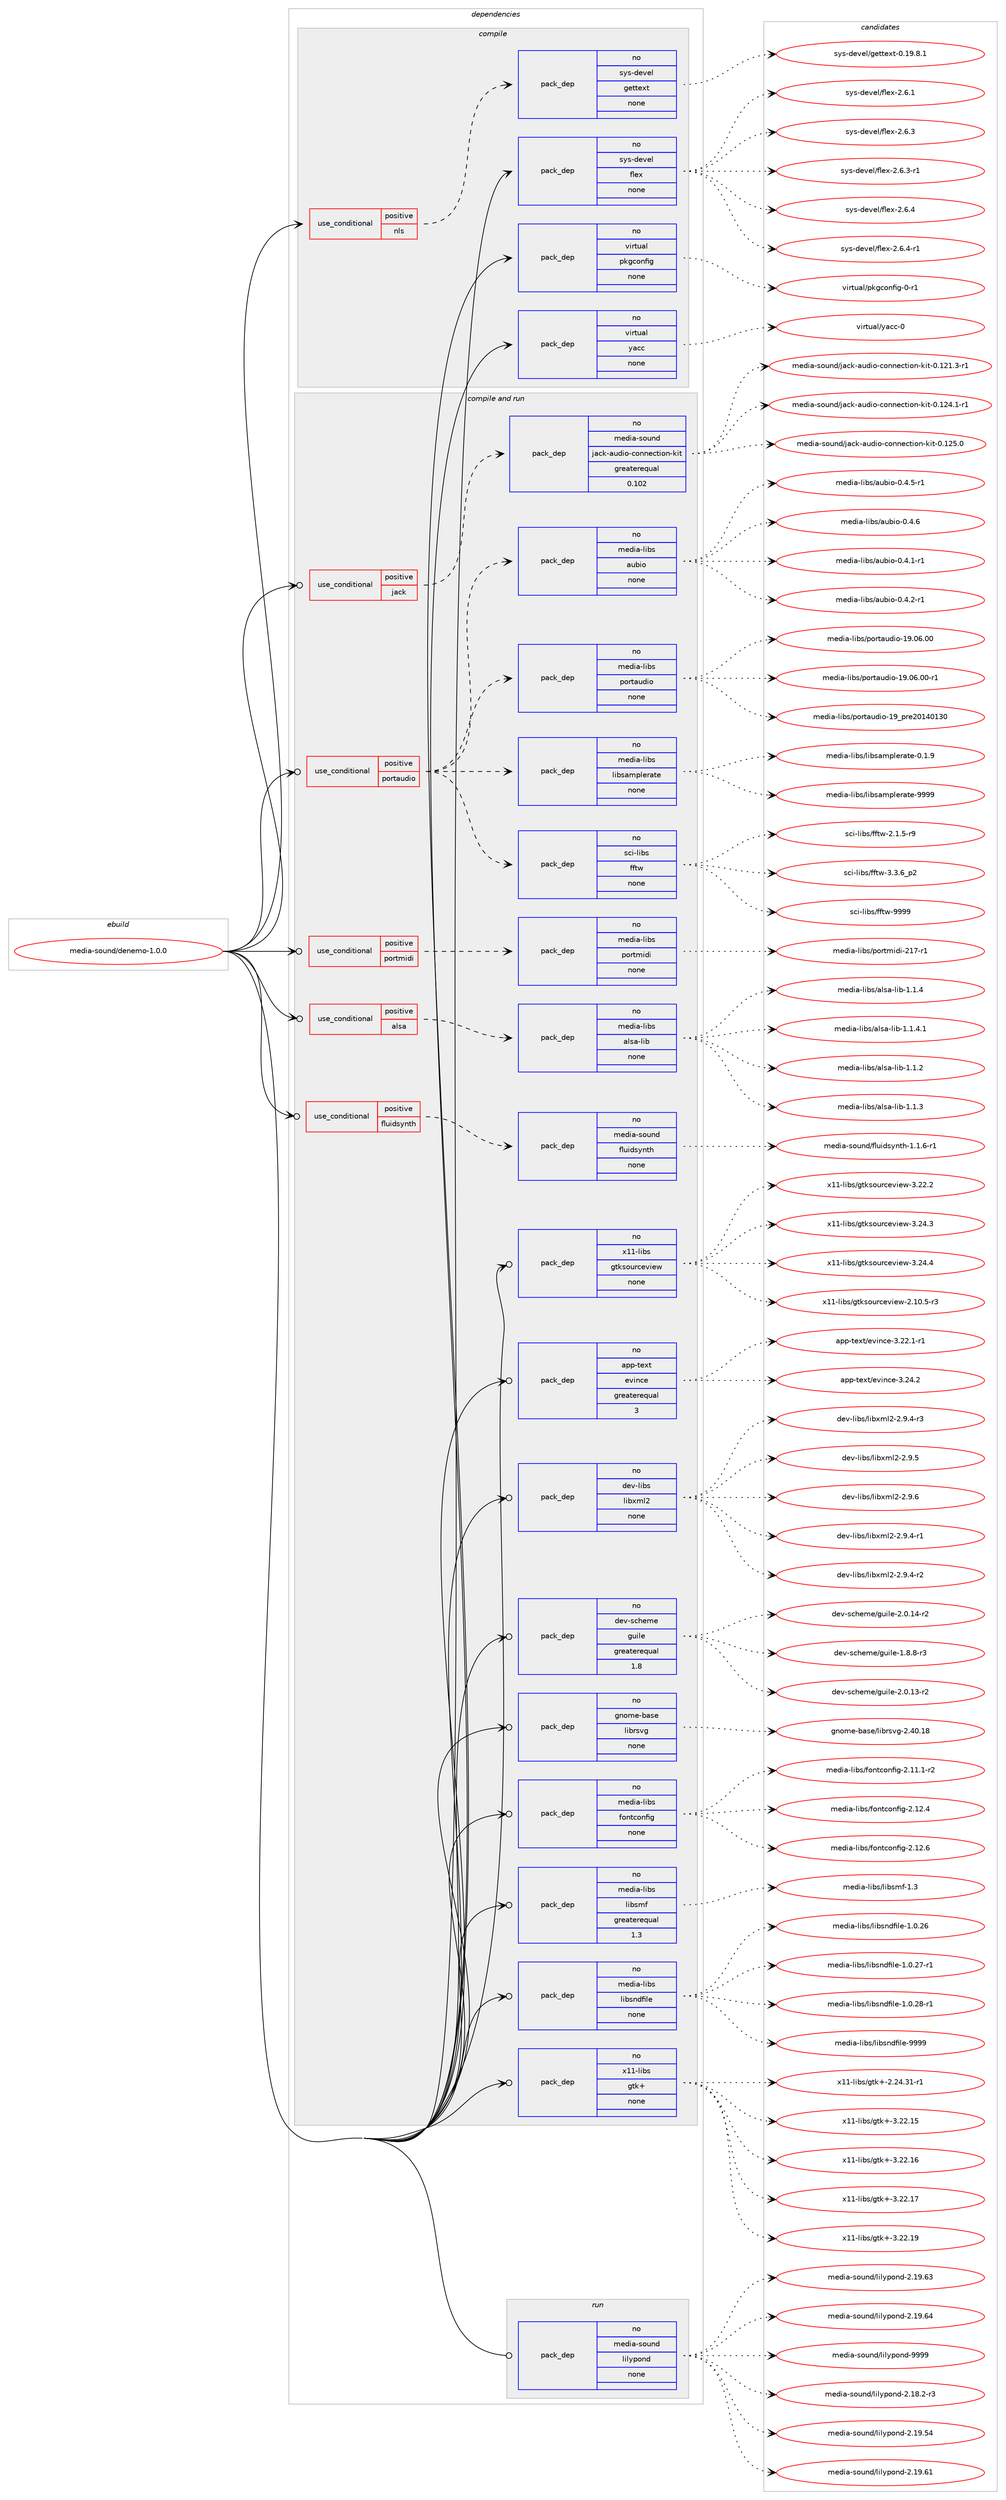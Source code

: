 digraph prolog {

# *************
# Graph options
# *************

newrank=true;
concentrate=true;
compound=true;
graph [rankdir=LR,fontname=Helvetica,fontsize=10,ranksep=1.5];#, ranksep=2.5, nodesep=0.2];
edge  [arrowhead=vee];
node  [fontname=Helvetica,fontsize=10];

# **********
# The ebuild
# **********

subgraph cluster_leftcol {
color=gray;
rank=same;
label=<<i>ebuild</i>>;
id [label="media-sound/denemo-1.0.0", color=red, width=4, href="../media-sound/denemo-1.0.0.svg"];
}

# ****************
# The dependencies
# ****************

subgraph cluster_midcol {
color=gray;
label=<<i>dependencies</i>>;
subgraph cluster_compile {
fillcolor="#eeeeee";
style=filled;
label=<<i>compile</i>>;
subgraph cond93240 {
dependency380163 [label=<<TABLE BORDER="0" CELLBORDER="1" CELLSPACING="0" CELLPADDING="4"><TR><TD ROWSPAN="3" CELLPADDING="10">use_conditional</TD></TR><TR><TD>positive</TD></TR><TR><TD>nls</TD></TR></TABLE>>, shape=none, color=red];
subgraph pack280820 {
dependency380164 [label=<<TABLE BORDER="0" CELLBORDER="1" CELLSPACING="0" CELLPADDING="4" WIDTH="220"><TR><TD ROWSPAN="6" CELLPADDING="30">pack_dep</TD></TR><TR><TD WIDTH="110">no</TD></TR><TR><TD>sys-devel</TD></TR><TR><TD>gettext</TD></TR><TR><TD>none</TD></TR><TR><TD></TD></TR></TABLE>>, shape=none, color=blue];
}
dependency380163:e -> dependency380164:w [weight=20,style="dashed",arrowhead="vee"];
}
id:e -> dependency380163:w [weight=20,style="solid",arrowhead="vee"];
subgraph pack280821 {
dependency380165 [label=<<TABLE BORDER="0" CELLBORDER="1" CELLSPACING="0" CELLPADDING="4" WIDTH="220"><TR><TD ROWSPAN="6" CELLPADDING="30">pack_dep</TD></TR><TR><TD WIDTH="110">no</TD></TR><TR><TD>sys-devel</TD></TR><TR><TD>flex</TD></TR><TR><TD>none</TD></TR><TR><TD></TD></TR></TABLE>>, shape=none, color=blue];
}
id:e -> dependency380165:w [weight=20,style="solid",arrowhead="vee"];
subgraph pack280822 {
dependency380166 [label=<<TABLE BORDER="0" CELLBORDER="1" CELLSPACING="0" CELLPADDING="4" WIDTH="220"><TR><TD ROWSPAN="6" CELLPADDING="30">pack_dep</TD></TR><TR><TD WIDTH="110">no</TD></TR><TR><TD>virtual</TD></TR><TR><TD>pkgconfig</TD></TR><TR><TD>none</TD></TR><TR><TD></TD></TR></TABLE>>, shape=none, color=blue];
}
id:e -> dependency380166:w [weight=20,style="solid",arrowhead="vee"];
subgraph pack280823 {
dependency380167 [label=<<TABLE BORDER="0" CELLBORDER="1" CELLSPACING="0" CELLPADDING="4" WIDTH="220"><TR><TD ROWSPAN="6" CELLPADDING="30">pack_dep</TD></TR><TR><TD WIDTH="110">no</TD></TR><TR><TD>virtual</TD></TR><TR><TD>yacc</TD></TR><TR><TD>none</TD></TR><TR><TD></TD></TR></TABLE>>, shape=none, color=blue];
}
id:e -> dependency380167:w [weight=20,style="solid",arrowhead="vee"];
}
subgraph cluster_compileandrun {
fillcolor="#eeeeee";
style=filled;
label=<<i>compile and run</i>>;
subgraph cond93241 {
dependency380168 [label=<<TABLE BORDER="0" CELLBORDER="1" CELLSPACING="0" CELLPADDING="4"><TR><TD ROWSPAN="3" CELLPADDING="10">use_conditional</TD></TR><TR><TD>positive</TD></TR><TR><TD>alsa</TD></TR></TABLE>>, shape=none, color=red];
subgraph pack280824 {
dependency380169 [label=<<TABLE BORDER="0" CELLBORDER="1" CELLSPACING="0" CELLPADDING="4" WIDTH="220"><TR><TD ROWSPAN="6" CELLPADDING="30">pack_dep</TD></TR><TR><TD WIDTH="110">no</TD></TR><TR><TD>media-libs</TD></TR><TR><TD>alsa-lib</TD></TR><TR><TD>none</TD></TR><TR><TD></TD></TR></TABLE>>, shape=none, color=blue];
}
dependency380168:e -> dependency380169:w [weight=20,style="dashed",arrowhead="vee"];
}
id:e -> dependency380168:w [weight=20,style="solid",arrowhead="odotvee"];
subgraph cond93242 {
dependency380170 [label=<<TABLE BORDER="0" CELLBORDER="1" CELLSPACING="0" CELLPADDING="4"><TR><TD ROWSPAN="3" CELLPADDING="10">use_conditional</TD></TR><TR><TD>positive</TD></TR><TR><TD>fluidsynth</TD></TR></TABLE>>, shape=none, color=red];
subgraph pack280825 {
dependency380171 [label=<<TABLE BORDER="0" CELLBORDER="1" CELLSPACING="0" CELLPADDING="4" WIDTH="220"><TR><TD ROWSPAN="6" CELLPADDING="30">pack_dep</TD></TR><TR><TD WIDTH="110">no</TD></TR><TR><TD>media-sound</TD></TR><TR><TD>fluidsynth</TD></TR><TR><TD>none</TD></TR><TR><TD></TD></TR></TABLE>>, shape=none, color=blue];
}
dependency380170:e -> dependency380171:w [weight=20,style="dashed",arrowhead="vee"];
}
id:e -> dependency380170:w [weight=20,style="solid",arrowhead="odotvee"];
subgraph cond93243 {
dependency380172 [label=<<TABLE BORDER="0" CELLBORDER="1" CELLSPACING="0" CELLPADDING="4"><TR><TD ROWSPAN="3" CELLPADDING="10">use_conditional</TD></TR><TR><TD>positive</TD></TR><TR><TD>jack</TD></TR></TABLE>>, shape=none, color=red];
subgraph pack280826 {
dependency380173 [label=<<TABLE BORDER="0" CELLBORDER="1" CELLSPACING="0" CELLPADDING="4" WIDTH="220"><TR><TD ROWSPAN="6" CELLPADDING="30">pack_dep</TD></TR><TR><TD WIDTH="110">no</TD></TR><TR><TD>media-sound</TD></TR><TR><TD>jack-audio-connection-kit</TD></TR><TR><TD>greaterequal</TD></TR><TR><TD>0.102</TD></TR></TABLE>>, shape=none, color=blue];
}
dependency380172:e -> dependency380173:w [weight=20,style="dashed",arrowhead="vee"];
}
id:e -> dependency380172:w [weight=20,style="solid",arrowhead="odotvee"];
subgraph cond93244 {
dependency380174 [label=<<TABLE BORDER="0" CELLBORDER="1" CELLSPACING="0" CELLPADDING="4"><TR><TD ROWSPAN="3" CELLPADDING="10">use_conditional</TD></TR><TR><TD>positive</TD></TR><TR><TD>portaudio</TD></TR></TABLE>>, shape=none, color=red];
subgraph pack280827 {
dependency380175 [label=<<TABLE BORDER="0" CELLBORDER="1" CELLSPACING="0" CELLPADDING="4" WIDTH="220"><TR><TD ROWSPAN="6" CELLPADDING="30">pack_dep</TD></TR><TR><TD WIDTH="110">no</TD></TR><TR><TD>media-libs</TD></TR><TR><TD>portaudio</TD></TR><TR><TD>none</TD></TR><TR><TD></TD></TR></TABLE>>, shape=none, color=blue];
}
dependency380174:e -> dependency380175:w [weight=20,style="dashed",arrowhead="vee"];
subgraph pack280828 {
dependency380176 [label=<<TABLE BORDER="0" CELLBORDER="1" CELLSPACING="0" CELLPADDING="4" WIDTH="220"><TR><TD ROWSPAN="6" CELLPADDING="30">pack_dep</TD></TR><TR><TD WIDTH="110">no</TD></TR><TR><TD>media-libs</TD></TR><TR><TD>aubio</TD></TR><TR><TD>none</TD></TR><TR><TD></TD></TR></TABLE>>, shape=none, color=blue];
}
dependency380174:e -> dependency380176:w [weight=20,style="dashed",arrowhead="vee"];
subgraph pack280829 {
dependency380177 [label=<<TABLE BORDER="0" CELLBORDER="1" CELLSPACING="0" CELLPADDING="4" WIDTH="220"><TR><TD ROWSPAN="6" CELLPADDING="30">pack_dep</TD></TR><TR><TD WIDTH="110">no</TD></TR><TR><TD>sci-libs</TD></TR><TR><TD>fftw</TD></TR><TR><TD>none</TD></TR><TR><TD></TD></TR></TABLE>>, shape=none, color=blue];
}
dependency380174:e -> dependency380177:w [weight=20,style="dashed",arrowhead="vee"];
subgraph pack280830 {
dependency380178 [label=<<TABLE BORDER="0" CELLBORDER="1" CELLSPACING="0" CELLPADDING="4" WIDTH="220"><TR><TD ROWSPAN="6" CELLPADDING="30">pack_dep</TD></TR><TR><TD WIDTH="110">no</TD></TR><TR><TD>media-libs</TD></TR><TR><TD>libsamplerate</TD></TR><TR><TD>none</TD></TR><TR><TD></TD></TR></TABLE>>, shape=none, color=blue];
}
dependency380174:e -> dependency380178:w [weight=20,style="dashed",arrowhead="vee"];
}
id:e -> dependency380174:w [weight=20,style="solid",arrowhead="odotvee"];
subgraph cond93245 {
dependency380179 [label=<<TABLE BORDER="0" CELLBORDER="1" CELLSPACING="0" CELLPADDING="4"><TR><TD ROWSPAN="3" CELLPADDING="10">use_conditional</TD></TR><TR><TD>positive</TD></TR><TR><TD>portmidi</TD></TR></TABLE>>, shape=none, color=red];
subgraph pack280831 {
dependency380180 [label=<<TABLE BORDER="0" CELLBORDER="1" CELLSPACING="0" CELLPADDING="4" WIDTH="220"><TR><TD ROWSPAN="6" CELLPADDING="30">pack_dep</TD></TR><TR><TD WIDTH="110">no</TD></TR><TR><TD>media-libs</TD></TR><TR><TD>portmidi</TD></TR><TR><TD>none</TD></TR><TR><TD></TD></TR></TABLE>>, shape=none, color=blue];
}
dependency380179:e -> dependency380180:w [weight=20,style="dashed",arrowhead="vee"];
}
id:e -> dependency380179:w [weight=20,style="solid",arrowhead="odotvee"];
subgraph pack280832 {
dependency380181 [label=<<TABLE BORDER="0" CELLBORDER="1" CELLSPACING="0" CELLPADDING="4" WIDTH="220"><TR><TD ROWSPAN="6" CELLPADDING="30">pack_dep</TD></TR><TR><TD WIDTH="110">no</TD></TR><TR><TD>app-text</TD></TR><TR><TD>evince</TD></TR><TR><TD>greaterequal</TD></TR><TR><TD>3</TD></TR></TABLE>>, shape=none, color=blue];
}
id:e -> dependency380181:w [weight=20,style="solid",arrowhead="odotvee"];
subgraph pack280833 {
dependency380182 [label=<<TABLE BORDER="0" CELLBORDER="1" CELLSPACING="0" CELLPADDING="4" WIDTH="220"><TR><TD ROWSPAN="6" CELLPADDING="30">pack_dep</TD></TR><TR><TD WIDTH="110">no</TD></TR><TR><TD>dev-libs</TD></TR><TR><TD>libxml2</TD></TR><TR><TD>none</TD></TR><TR><TD></TD></TR></TABLE>>, shape=none, color=blue];
}
id:e -> dependency380182:w [weight=20,style="solid",arrowhead="odotvee"];
subgraph pack280834 {
dependency380183 [label=<<TABLE BORDER="0" CELLBORDER="1" CELLSPACING="0" CELLPADDING="4" WIDTH="220"><TR><TD ROWSPAN="6" CELLPADDING="30">pack_dep</TD></TR><TR><TD WIDTH="110">no</TD></TR><TR><TD>dev-scheme</TD></TR><TR><TD>guile</TD></TR><TR><TD>greaterequal</TD></TR><TR><TD>1.8</TD></TR></TABLE>>, shape=none, color=blue];
}
id:e -> dependency380183:w [weight=20,style="solid",arrowhead="odotvee"];
subgraph pack280835 {
dependency380184 [label=<<TABLE BORDER="0" CELLBORDER="1" CELLSPACING="0" CELLPADDING="4" WIDTH="220"><TR><TD ROWSPAN="6" CELLPADDING="30">pack_dep</TD></TR><TR><TD WIDTH="110">no</TD></TR><TR><TD>gnome-base</TD></TR><TR><TD>librsvg</TD></TR><TR><TD>none</TD></TR><TR><TD></TD></TR></TABLE>>, shape=none, color=blue];
}
id:e -> dependency380184:w [weight=20,style="solid",arrowhead="odotvee"];
subgraph pack280836 {
dependency380185 [label=<<TABLE BORDER="0" CELLBORDER="1" CELLSPACING="0" CELLPADDING="4" WIDTH="220"><TR><TD ROWSPAN="6" CELLPADDING="30">pack_dep</TD></TR><TR><TD WIDTH="110">no</TD></TR><TR><TD>media-libs</TD></TR><TR><TD>fontconfig</TD></TR><TR><TD>none</TD></TR><TR><TD></TD></TR></TABLE>>, shape=none, color=blue];
}
id:e -> dependency380185:w [weight=20,style="solid",arrowhead="odotvee"];
subgraph pack280837 {
dependency380186 [label=<<TABLE BORDER="0" CELLBORDER="1" CELLSPACING="0" CELLPADDING="4" WIDTH="220"><TR><TD ROWSPAN="6" CELLPADDING="30">pack_dep</TD></TR><TR><TD WIDTH="110">no</TD></TR><TR><TD>media-libs</TD></TR><TR><TD>libsmf</TD></TR><TR><TD>greaterequal</TD></TR><TR><TD>1.3</TD></TR></TABLE>>, shape=none, color=blue];
}
id:e -> dependency380186:w [weight=20,style="solid",arrowhead="odotvee"];
subgraph pack280838 {
dependency380187 [label=<<TABLE BORDER="0" CELLBORDER="1" CELLSPACING="0" CELLPADDING="4" WIDTH="220"><TR><TD ROWSPAN="6" CELLPADDING="30">pack_dep</TD></TR><TR><TD WIDTH="110">no</TD></TR><TR><TD>media-libs</TD></TR><TR><TD>libsndfile</TD></TR><TR><TD>none</TD></TR><TR><TD></TD></TR></TABLE>>, shape=none, color=blue];
}
id:e -> dependency380187:w [weight=20,style="solid",arrowhead="odotvee"];
subgraph pack280839 {
dependency380188 [label=<<TABLE BORDER="0" CELLBORDER="1" CELLSPACING="0" CELLPADDING="4" WIDTH="220"><TR><TD ROWSPAN="6" CELLPADDING="30">pack_dep</TD></TR><TR><TD WIDTH="110">no</TD></TR><TR><TD>x11-libs</TD></TR><TR><TD>gtk+</TD></TR><TR><TD>none</TD></TR><TR><TD></TD></TR></TABLE>>, shape=none, color=blue];
}
id:e -> dependency380188:w [weight=20,style="solid",arrowhead="odotvee"];
subgraph pack280840 {
dependency380189 [label=<<TABLE BORDER="0" CELLBORDER="1" CELLSPACING="0" CELLPADDING="4" WIDTH="220"><TR><TD ROWSPAN="6" CELLPADDING="30">pack_dep</TD></TR><TR><TD WIDTH="110">no</TD></TR><TR><TD>x11-libs</TD></TR><TR><TD>gtksourceview</TD></TR><TR><TD>none</TD></TR><TR><TD></TD></TR></TABLE>>, shape=none, color=blue];
}
id:e -> dependency380189:w [weight=20,style="solid",arrowhead="odotvee"];
}
subgraph cluster_run {
fillcolor="#eeeeee";
style=filled;
label=<<i>run</i>>;
subgraph pack280841 {
dependency380190 [label=<<TABLE BORDER="0" CELLBORDER="1" CELLSPACING="0" CELLPADDING="4" WIDTH="220"><TR><TD ROWSPAN="6" CELLPADDING="30">pack_dep</TD></TR><TR><TD WIDTH="110">no</TD></TR><TR><TD>media-sound</TD></TR><TR><TD>lilypond</TD></TR><TR><TD>none</TD></TR><TR><TD></TD></TR></TABLE>>, shape=none, color=blue];
}
id:e -> dependency380190:w [weight=20,style="solid",arrowhead="odot"];
}
}

# **************
# The candidates
# **************

subgraph cluster_choices {
rank=same;
color=gray;
label=<<i>candidates</i>>;

subgraph choice280820 {
color=black;
nodesep=1;
choice1151211154510010111810110847103101116116101120116454846495746564649 [label="sys-devel/gettext-0.19.8.1", color=red, width=4,href="../sys-devel/gettext-0.19.8.1.svg"];
dependency380164:e -> choice1151211154510010111810110847103101116116101120116454846495746564649:w [style=dotted,weight="100"];
}
subgraph choice280821 {
color=black;
nodesep=1;
choice1151211154510010111810110847102108101120455046544649 [label="sys-devel/flex-2.6.1", color=red, width=4,href="../sys-devel/flex-2.6.1.svg"];
choice1151211154510010111810110847102108101120455046544651 [label="sys-devel/flex-2.6.3", color=red, width=4,href="../sys-devel/flex-2.6.3.svg"];
choice11512111545100101118101108471021081011204550465446514511449 [label="sys-devel/flex-2.6.3-r1", color=red, width=4,href="../sys-devel/flex-2.6.3-r1.svg"];
choice1151211154510010111810110847102108101120455046544652 [label="sys-devel/flex-2.6.4", color=red, width=4,href="../sys-devel/flex-2.6.4.svg"];
choice11512111545100101118101108471021081011204550465446524511449 [label="sys-devel/flex-2.6.4-r1", color=red, width=4,href="../sys-devel/flex-2.6.4-r1.svg"];
dependency380165:e -> choice1151211154510010111810110847102108101120455046544649:w [style=dotted,weight="100"];
dependency380165:e -> choice1151211154510010111810110847102108101120455046544651:w [style=dotted,weight="100"];
dependency380165:e -> choice11512111545100101118101108471021081011204550465446514511449:w [style=dotted,weight="100"];
dependency380165:e -> choice1151211154510010111810110847102108101120455046544652:w [style=dotted,weight="100"];
dependency380165:e -> choice11512111545100101118101108471021081011204550465446524511449:w [style=dotted,weight="100"];
}
subgraph choice280822 {
color=black;
nodesep=1;
choice11810511411611797108471121071039911111010210510345484511449 [label="virtual/pkgconfig-0-r1", color=red, width=4,href="../virtual/pkgconfig-0-r1.svg"];
dependency380166:e -> choice11810511411611797108471121071039911111010210510345484511449:w [style=dotted,weight="100"];
}
subgraph choice280823 {
color=black;
nodesep=1;
choice11810511411611797108471219799994548 [label="virtual/yacc-0", color=red, width=4,href="../virtual/yacc-0.svg"];
dependency380167:e -> choice11810511411611797108471219799994548:w [style=dotted,weight="100"];
}
subgraph choice280824 {
color=black;
nodesep=1;
choice1091011001059745108105981154797108115974510810598454946494650 [label="media-libs/alsa-lib-1.1.2", color=red, width=4,href="../media-libs/alsa-lib-1.1.2.svg"];
choice1091011001059745108105981154797108115974510810598454946494651 [label="media-libs/alsa-lib-1.1.3", color=red, width=4,href="../media-libs/alsa-lib-1.1.3.svg"];
choice1091011001059745108105981154797108115974510810598454946494652 [label="media-libs/alsa-lib-1.1.4", color=red, width=4,href="../media-libs/alsa-lib-1.1.4.svg"];
choice10910110010597451081059811547971081159745108105984549464946524649 [label="media-libs/alsa-lib-1.1.4.1", color=red, width=4,href="../media-libs/alsa-lib-1.1.4.1.svg"];
dependency380169:e -> choice1091011001059745108105981154797108115974510810598454946494650:w [style=dotted,weight="100"];
dependency380169:e -> choice1091011001059745108105981154797108115974510810598454946494651:w [style=dotted,weight="100"];
dependency380169:e -> choice1091011001059745108105981154797108115974510810598454946494652:w [style=dotted,weight="100"];
dependency380169:e -> choice10910110010597451081059811547971081159745108105984549464946524649:w [style=dotted,weight="100"];
}
subgraph choice280825 {
color=black;
nodesep=1;
choice1091011001059745115111117110100471021081171051001151211101161044549464946544511449 [label="media-sound/fluidsynth-1.1.6-r1", color=red, width=4,href="../media-sound/fluidsynth-1.1.6-r1.svg"];
dependency380171:e -> choice1091011001059745115111117110100471021081171051001151211101161044549464946544511449:w [style=dotted,weight="100"];
}
subgraph choice280826 {
color=black;
nodesep=1;
choice109101100105974511511111711010047106979910745971171001051114599111110110101991161051111104510710511645484649504946514511449 [label="media-sound/jack-audio-connection-kit-0.121.3-r1", color=red, width=4,href="../media-sound/jack-audio-connection-kit-0.121.3-r1.svg"];
choice109101100105974511511111711010047106979910745971171001051114599111110110101991161051111104510710511645484649505246494511449 [label="media-sound/jack-audio-connection-kit-0.124.1-r1", color=red, width=4,href="../media-sound/jack-audio-connection-kit-0.124.1-r1.svg"];
choice10910110010597451151111171101004710697991074597117100105111459911111011010199116105111110451071051164548464950534648 [label="media-sound/jack-audio-connection-kit-0.125.0", color=red, width=4,href="../media-sound/jack-audio-connection-kit-0.125.0.svg"];
dependency380173:e -> choice109101100105974511511111711010047106979910745971171001051114599111110110101991161051111104510710511645484649504946514511449:w [style=dotted,weight="100"];
dependency380173:e -> choice109101100105974511511111711010047106979910745971171001051114599111110110101991161051111104510710511645484649505246494511449:w [style=dotted,weight="100"];
dependency380173:e -> choice10910110010597451151111171101004710697991074597117100105111459911111011010199116105111110451071051164548464950534648:w [style=dotted,weight="100"];
}
subgraph choice280827 {
color=black;
nodesep=1;
choice1091011001059745108105981154711211111411697117100105111454957464854464848 [label="media-libs/portaudio-19.06.00", color=red, width=4,href="../media-libs/portaudio-19.06.00.svg"];
choice10910110010597451081059811547112111114116971171001051114549574648544648484511449 [label="media-libs/portaudio-19.06.00-r1", color=red, width=4,href="../media-libs/portaudio-19.06.00-r1.svg"];
choice1091011001059745108105981154711211111411697117100105111454957951121141015048495248495148 [label="media-libs/portaudio-19_pre20140130", color=red, width=4,href="../media-libs/portaudio-19_pre20140130.svg"];
dependency380175:e -> choice1091011001059745108105981154711211111411697117100105111454957464854464848:w [style=dotted,weight="100"];
dependency380175:e -> choice10910110010597451081059811547112111114116971171001051114549574648544648484511449:w [style=dotted,weight="100"];
dependency380175:e -> choice1091011001059745108105981154711211111411697117100105111454957951121141015048495248495148:w [style=dotted,weight="100"];
}
subgraph choice280828 {
color=black;
nodesep=1;
choice1091011001059745108105981154797117981051114548465246494511449 [label="media-libs/aubio-0.4.1-r1", color=red, width=4,href="../media-libs/aubio-0.4.1-r1.svg"];
choice1091011001059745108105981154797117981051114548465246504511449 [label="media-libs/aubio-0.4.2-r1", color=red, width=4,href="../media-libs/aubio-0.4.2-r1.svg"];
choice1091011001059745108105981154797117981051114548465246534511449 [label="media-libs/aubio-0.4.5-r1", color=red, width=4,href="../media-libs/aubio-0.4.5-r1.svg"];
choice109101100105974510810598115479711798105111454846524654 [label="media-libs/aubio-0.4.6", color=red, width=4,href="../media-libs/aubio-0.4.6.svg"];
dependency380176:e -> choice1091011001059745108105981154797117981051114548465246494511449:w [style=dotted,weight="100"];
dependency380176:e -> choice1091011001059745108105981154797117981051114548465246504511449:w [style=dotted,weight="100"];
dependency380176:e -> choice1091011001059745108105981154797117981051114548465246534511449:w [style=dotted,weight="100"];
dependency380176:e -> choice109101100105974510810598115479711798105111454846524654:w [style=dotted,weight="100"];
}
subgraph choice280829 {
color=black;
nodesep=1;
choice115991054510810598115471021021161194550464946534511457 [label="sci-libs/fftw-2.1.5-r9", color=red, width=4,href="../sci-libs/fftw-2.1.5-r9.svg"];
choice115991054510810598115471021021161194551465146549511250 [label="sci-libs/fftw-3.3.6_p2", color=red, width=4,href="../sci-libs/fftw-3.3.6_p2.svg"];
choice115991054510810598115471021021161194557575757 [label="sci-libs/fftw-9999", color=red, width=4,href="../sci-libs/fftw-9999.svg"];
dependency380177:e -> choice115991054510810598115471021021161194550464946534511457:w [style=dotted,weight="100"];
dependency380177:e -> choice115991054510810598115471021021161194551465146549511250:w [style=dotted,weight="100"];
dependency380177:e -> choice115991054510810598115471021021161194557575757:w [style=dotted,weight="100"];
}
subgraph choice280830 {
color=black;
nodesep=1;
choice10910110010597451081059811547108105981159710911210810111497116101454846494657 [label="media-libs/libsamplerate-0.1.9", color=red, width=4,href="../media-libs/libsamplerate-0.1.9.svg"];
choice109101100105974510810598115471081059811597109112108101114971161014557575757 [label="media-libs/libsamplerate-9999", color=red, width=4,href="../media-libs/libsamplerate-9999.svg"];
dependency380178:e -> choice10910110010597451081059811547108105981159710911210810111497116101454846494657:w [style=dotted,weight="100"];
dependency380178:e -> choice109101100105974510810598115471081059811597109112108101114971161014557575757:w [style=dotted,weight="100"];
}
subgraph choice280831 {
color=black;
nodesep=1;
choice10910110010597451081059811547112111114116109105100105455049554511449 [label="media-libs/portmidi-217-r1", color=red, width=4,href="../media-libs/portmidi-217-r1.svg"];
dependency380180:e -> choice10910110010597451081059811547112111114116109105100105455049554511449:w [style=dotted,weight="100"];
}
subgraph choice280832 {
color=black;
nodesep=1;
choice97112112451161011201164710111810511099101455146505046494511449 [label="app-text/evince-3.22.1-r1", color=red, width=4,href="../app-text/evince-3.22.1-r1.svg"];
choice9711211245116101120116471011181051109910145514650524650 [label="app-text/evince-3.24.2", color=red, width=4,href="../app-text/evince-3.24.2.svg"];
dependency380181:e -> choice97112112451161011201164710111810511099101455146505046494511449:w [style=dotted,weight="100"];
dependency380181:e -> choice9711211245116101120116471011181051109910145514650524650:w [style=dotted,weight="100"];
}
subgraph choice280833 {
color=black;
nodesep=1;
choice10010111845108105981154710810598120109108504550465746524511449 [label="dev-libs/libxml2-2.9.4-r1", color=red, width=4,href="../dev-libs/libxml2-2.9.4-r1.svg"];
choice10010111845108105981154710810598120109108504550465746524511450 [label="dev-libs/libxml2-2.9.4-r2", color=red, width=4,href="../dev-libs/libxml2-2.9.4-r2.svg"];
choice10010111845108105981154710810598120109108504550465746524511451 [label="dev-libs/libxml2-2.9.4-r3", color=red, width=4,href="../dev-libs/libxml2-2.9.4-r3.svg"];
choice1001011184510810598115471081059812010910850455046574653 [label="dev-libs/libxml2-2.9.5", color=red, width=4,href="../dev-libs/libxml2-2.9.5.svg"];
choice1001011184510810598115471081059812010910850455046574654 [label="dev-libs/libxml2-2.9.6", color=red, width=4,href="../dev-libs/libxml2-2.9.6.svg"];
dependency380182:e -> choice10010111845108105981154710810598120109108504550465746524511449:w [style=dotted,weight="100"];
dependency380182:e -> choice10010111845108105981154710810598120109108504550465746524511450:w [style=dotted,weight="100"];
dependency380182:e -> choice10010111845108105981154710810598120109108504550465746524511451:w [style=dotted,weight="100"];
dependency380182:e -> choice1001011184510810598115471081059812010910850455046574653:w [style=dotted,weight="100"];
dependency380182:e -> choice1001011184510810598115471081059812010910850455046574654:w [style=dotted,weight="100"];
}
subgraph choice280834 {
color=black;
nodesep=1;
choice1001011184511599104101109101471031171051081014549465646564511451 [label="dev-scheme/guile-1.8.8-r3", color=red, width=4,href="../dev-scheme/guile-1.8.8-r3.svg"];
choice100101118451159910410110910147103117105108101455046484649514511450 [label="dev-scheme/guile-2.0.13-r2", color=red, width=4,href="../dev-scheme/guile-2.0.13-r2.svg"];
choice100101118451159910410110910147103117105108101455046484649524511450 [label="dev-scheme/guile-2.0.14-r2", color=red, width=4,href="../dev-scheme/guile-2.0.14-r2.svg"];
dependency380183:e -> choice1001011184511599104101109101471031171051081014549465646564511451:w [style=dotted,weight="100"];
dependency380183:e -> choice100101118451159910410110910147103117105108101455046484649514511450:w [style=dotted,weight="100"];
dependency380183:e -> choice100101118451159910410110910147103117105108101455046484649524511450:w [style=dotted,weight="100"];
}
subgraph choice280835 {
color=black;
nodesep=1;
choice10311011110910145989711510147108105981141151181034550465248464956 [label="gnome-base/librsvg-2.40.18", color=red, width=4,href="../gnome-base/librsvg-2.40.18.svg"];
dependency380184:e -> choice10311011110910145989711510147108105981141151181034550465248464956:w [style=dotted,weight="100"];
}
subgraph choice280836 {
color=black;
nodesep=1;
choice1091011001059745108105981154710211111011699111110102105103455046494946494511450 [label="media-libs/fontconfig-2.11.1-r2", color=red, width=4,href="../media-libs/fontconfig-2.11.1-r2.svg"];
choice109101100105974510810598115471021111101169911111010210510345504649504652 [label="media-libs/fontconfig-2.12.4", color=red, width=4,href="../media-libs/fontconfig-2.12.4.svg"];
choice109101100105974510810598115471021111101169911111010210510345504649504654 [label="media-libs/fontconfig-2.12.6", color=red, width=4,href="../media-libs/fontconfig-2.12.6.svg"];
dependency380185:e -> choice1091011001059745108105981154710211111011699111110102105103455046494946494511450:w [style=dotted,weight="100"];
dependency380185:e -> choice109101100105974510810598115471021111101169911111010210510345504649504652:w [style=dotted,weight="100"];
dependency380185:e -> choice109101100105974510810598115471021111101169911111010210510345504649504654:w [style=dotted,weight="100"];
}
subgraph choice280837 {
color=black;
nodesep=1;
choice109101100105974510810598115471081059811510910245494651 [label="media-libs/libsmf-1.3", color=red, width=4,href="../media-libs/libsmf-1.3.svg"];
dependency380186:e -> choice109101100105974510810598115471081059811510910245494651:w [style=dotted,weight="100"];
}
subgraph choice280838 {
color=black;
nodesep=1;
choice109101100105974510810598115471081059811511010010210510810145494648465054 [label="media-libs/libsndfile-1.0.26", color=red, width=4,href="../media-libs/libsndfile-1.0.26.svg"];
choice1091011001059745108105981154710810598115110100102105108101454946484650554511449 [label="media-libs/libsndfile-1.0.27-r1", color=red, width=4,href="../media-libs/libsndfile-1.0.27-r1.svg"];
choice1091011001059745108105981154710810598115110100102105108101454946484650564511449 [label="media-libs/libsndfile-1.0.28-r1", color=red, width=4,href="../media-libs/libsndfile-1.0.28-r1.svg"];
choice10910110010597451081059811547108105981151101001021051081014557575757 [label="media-libs/libsndfile-9999", color=red, width=4,href="../media-libs/libsndfile-9999.svg"];
dependency380187:e -> choice109101100105974510810598115471081059811511010010210510810145494648465054:w [style=dotted,weight="100"];
dependency380187:e -> choice1091011001059745108105981154710810598115110100102105108101454946484650554511449:w [style=dotted,weight="100"];
dependency380187:e -> choice1091011001059745108105981154710810598115110100102105108101454946484650564511449:w [style=dotted,weight="100"];
dependency380187:e -> choice10910110010597451081059811547108105981151101001021051081014557575757:w [style=dotted,weight="100"];
}
subgraph choice280839 {
color=black;
nodesep=1;
choice12049494510810598115471031161074345504650524651494511449 [label="x11-libs/gtk+-2.24.31-r1", color=red, width=4,href="../x11-libs/gtk+-2.24.31-r1.svg"];
choice1204949451081059811547103116107434551465050464953 [label="x11-libs/gtk+-3.22.15", color=red, width=4,href="../x11-libs/gtk+-3.22.15.svg"];
choice1204949451081059811547103116107434551465050464954 [label="x11-libs/gtk+-3.22.16", color=red, width=4,href="../x11-libs/gtk+-3.22.16.svg"];
choice1204949451081059811547103116107434551465050464955 [label="x11-libs/gtk+-3.22.17", color=red, width=4,href="../x11-libs/gtk+-3.22.17.svg"];
choice1204949451081059811547103116107434551465050464957 [label="x11-libs/gtk+-3.22.19", color=red, width=4,href="../x11-libs/gtk+-3.22.19.svg"];
dependency380188:e -> choice12049494510810598115471031161074345504650524651494511449:w [style=dotted,weight="100"];
dependency380188:e -> choice1204949451081059811547103116107434551465050464953:w [style=dotted,weight="100"];
dependency380188:e -> choice1204949451081059811547103116107434551465050464954:w [style=dotted,weight="100"];
dependency380188:e -> choice1204949451081059811547103116107434551465050464955:w [style=dotted,weight="100"];
dependency380188:e -> choice1204949451081059811547103116107434551465050464957:w [style=dotted,weight="100"];
}
subgraph choice280840 {
color=black;
nodesep=1;
choice120494945108105981154710311610711511111711499101118105101119455046494846534511451 [label="x11-libs/gtksourceview-2.10.5-r3", color=red, width=4,href="../x11-libs/gtksourceview-2.10.5-r3.svg"];
choice12049494510810598115471031161071151111171149910111810510111945514650504650 [label="x11-libs/gtksourceview-3.22.2", color=red, width=4,href="../x11-libs/gtksourceview-3.22.2.svg"];
choice12049494510810598115471031161071151111171149910111810510111945514650524651 [label="x11-libs/gtksourceview-3.24.3", color=red, width=4,href="../x11-libs/gtksourceview-3.24.3.svg"];
choice12049494510810598115471031161071151111171149910111810510111945514650524652 [label="x11-libs/gtksourceview-3.24.4", color=red, width=4,href="../x11-libs/gtksourceview-3.24.4.svg"];
dependency380189:e -> choice120494945108105981154710311610711511111711499101118105101119455046494846534511451:w [style=dotted,weight="100"];
dependency380189:e -> choice12049494510810598115471031161071151111171149910111810510111945514650504650:w [style=dotted,weight="100"];
dependency380189:e -> choice12049494510810598115471031161071151111171149910111810510111945514650524651:w [style=dotted,weight="100"];
dependency380189:e -> choice12049494510810598115471031161071151111171149910111810510111945514650524652:w [style=dotted,weight="100"];
}
subgraph choice280841 {
color=black;
nodesep=1;
choice109101100105974511511111711010047108105108121112111110100455046495646504511451 [label="media-sound/lilypond-2.18.2-r3", color=red, width=4,href="../media-sound/lilypond-2.18.2-r3.svg"];
choice1091011001059745115111117110100471081051081211121111101004550464957465352 [label="media-sound/lilypond-2.19.54", color=red, width=4,href="../media-sound/lilypond-2.19.54.svg"];
choice1091011001059745115111117110100471081051081211121111101004550464957465449 [label="media-sound/lilypond-2.19.61", color=red, width=4,href="../media-sound/lilypond-2.19.61.svg"];
choice1091011001059745115111117110100471081051081211121111101004550464957465451 [label="media-sound/lilypond-2.19.63", color=red, width=4,href="../media-sound/lilypond-2.19.63.svg"];
choice1091011001059745115111117110100471081051081211121111101004550464957465452 [label="media-sound/lilypond-2.19.64", color=red, width=4,href="../media-sound/lilypond-2.19.64.svg"];
choice1091011001059745115111117110100471081051081211121111101004557575757 [label="media-sound/lilypond-9999", color=red, width=4,href="../media-sound/lilypond-9999.svg"];
dependency380190:e -> choice109101100105974511511111711010047108105108121112111110100455046495646504511451:w [style=dotted,weight="100"];
dependency380190:e -> choice1091011001059745115111117110100471081051081211121111101004550464957465352:w [style=dotted,weight="100"];
dependency380190:e -> choice1091011001059745115111117110100471081051081211121111101004550464957465449:w [style=dotted,weight="100"];
dependency380190:e -> choice1091011001059745115111117110100471081051081211121111101004550464957465451:w [style=dotted,weight="100"];
dependency380190:e -> choice1091011001059745115111117110100471081051081211121111101004550464957465452:w [style=dotted,weight="100"];
dependency380190:e -> choice1091011001059745115111117110100471081051081211121111101004557575757:w [style=dotted,weight="100"];
}
}

}
